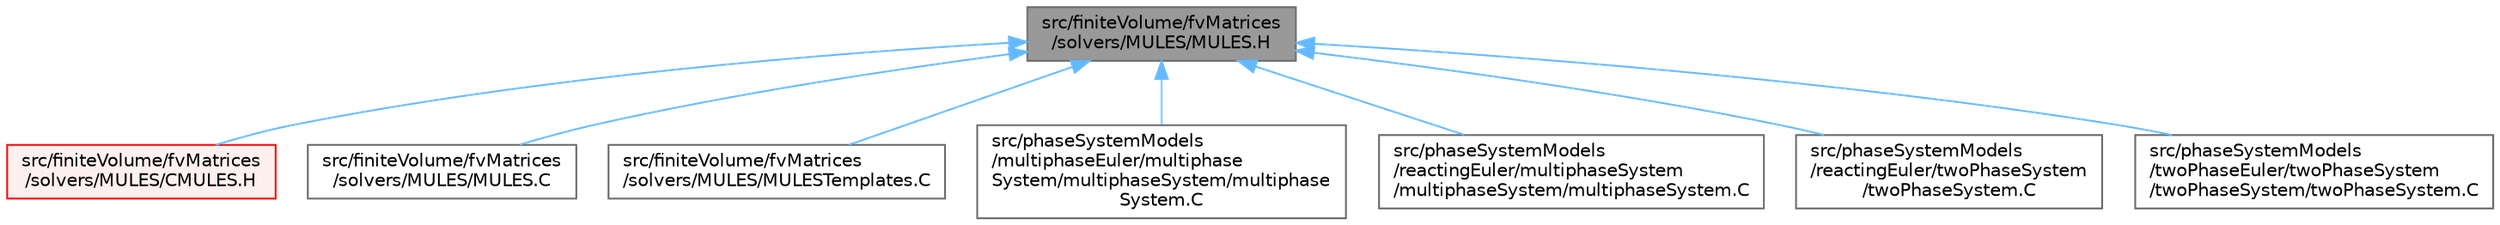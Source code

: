 digraph "src/finiteVolume/fvMatrices/solvers/MULES/MULES.H"
{
 // LATEX_PDF_SIZE
  bgcolor="transparent";
  edge [fontname=Helvetica,fontsize=10,labelfontname=Helvetica,labelfontsize=10];
  node [fontname=Helvetica,fontsize=10,shape=box,height=0.2,width=0.4];
  Node1 [id="Node000001",label="src/finiteVolume/fvMatrices\l/solvers/MULES/MULES.H",height=0.2,width=0.4,color="gray40", fillcolor="grey60", style="filled", fontcolor="black",tooltip="MULES: Multidimensional universal limiter for explicit solution."];
  Node1 -> Node2 [id="edge1_Node000001_Node000002",dir="back",color="steelblue1",style="solid",tooltip=" "];
  Node2 [id="Node000002",label="src/finiteVolume/fvMatrices\l/solvers/MULES/CMULES.H",height=0.2,width=0.4,color="red", fillcolor="#FFF0F0", style="filled",URL="$CMULES_8H.html",tooltip="CMULES: Multidimensional universal limiter for explicit corrected implicit solution."];
  Node1 -> Node7 [id="edge2_Node000001_Node000007",dir="back",color="steelblue1",style="solid",tooltip=" "];
  Node7 [id="Node000007",label="src/finiteVolume/fvMatrices\l/solvers/MULES/MULES.C",height=0.2,width=0.4,color="grey40", fillcolor="white", style="filled",URL="$MULES_8C.html",tooltip=" "];
  Node1 -> Node8 [id="edge3_Node000001_Node000008",dir="back",color="steelblue1",style="solid",tooltip=" "];
  Node8 [id="Node000008",label="src/finiteVolume/fvMatrices\l/solvers/MULES/MULESTemplates.C",height=0.2,width=0.4,color="grey40", fillcolor="white", style="filled",URL="$MULESTemplates_8C.html",tooltip=" "];
  Node1 -> Node9 [id="edge4_Node000001_Node000009",dir="back",color="steelblue1",style="solid",tooltip=" "];
  Node9 [id="Node000009",label="src/phaseSystemModels\l/multiphaseEuler/multiphase\lSystem/multiphaseSystem/multiphase\lSystem.C",height=0.2,width=0.4,color="grey40", fillcolor="white", style="filled",URL="$multiphaseEuler_2multiphaseSystem_2multiphaseSystem_2multiphaseSystem_8C.html",tooltip=" "];
  Node1 -> Node10 [id="edge5_Node000001_Node000010",dir="back",color="steelblue1",style="solid",tooltip=" "];
  Node10 [id="Node000010",label="src/phaseSystemModels\l/reactingEuler/multiphaseSystem\l/multiphaseSystem/multiphaseSystem.C",height=0.2,width=0.4,color="grey40", fillcolor="white", style="filled",URL="$reactingEuler_2multiphaseSystem_2multiphaseSystem_2multiphaseSystem_8C.html",tooltip=" "];
  Node1 -> Node11 [id="edge6_Node000001_Node000011",dir="back",color="steelblue1",style="solid",tooltip=" "];
  Node11 [id="Node000011",label="src/phaseSystemModels\l/reactingEuler/twoPhaseSystem\l/twoPhaseSystem.C",height=0.2,width=0.4,color="grey40", fillcolor="white", style="filled",URL="$reactingEuler_2twoPhaseSystem_2twoPhaseSystem_8C.html",tooltip=" "];
  Node1 -> Node12 [id="edge7_Node000001_Node000012",dir="back",color="steelblue1",style="solid",tooltip=" "];
  Node12 [id="Node000012",label="src/phaseSystemModels\l/twoPhaseEuler/twoPhaseSystem\l/twoPhaseSystem/twoPhaseSystem.C",height=0.2,width=0.4,color="grey40", fillcolor="white", style="filled",URL="$twoPhaseEuler_2twoPhaseSystem_2twoPhaseSystem_2twoPhaseSystem_8C.html",tooltip=" "];
}
